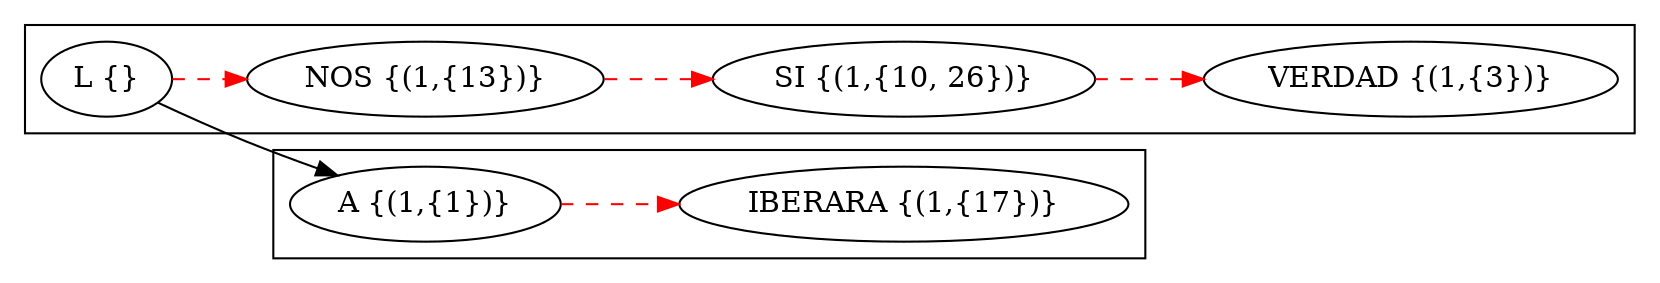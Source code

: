 digraph "rdsgc" {

    rankdir=LR;
"L" [label="L {}"]
"NOS" [label="NOS {(1,{13})}"]
"SI" [label="SI {(1,{10, 26})}"]
"VERDAD" [label="VERDAD {(1,{3})}"]
subgraph cluster1 {
"L" -> "NOS" [color="red" style="dashed"]
"NOS" -> "SI" [color="red" style="dashed"]
"SI" -> "VERDAD" [color="red" style="dashed"]
}

"L" -> "LA"
"LA" [label="A {(1,{1})}"]
"LIBERARA" [label="IBERARA {(1,{17})}"]
subgraph cluster2 {
"LA" -> "LIBERARA" [color="red" style="dashed"] 
}

}
